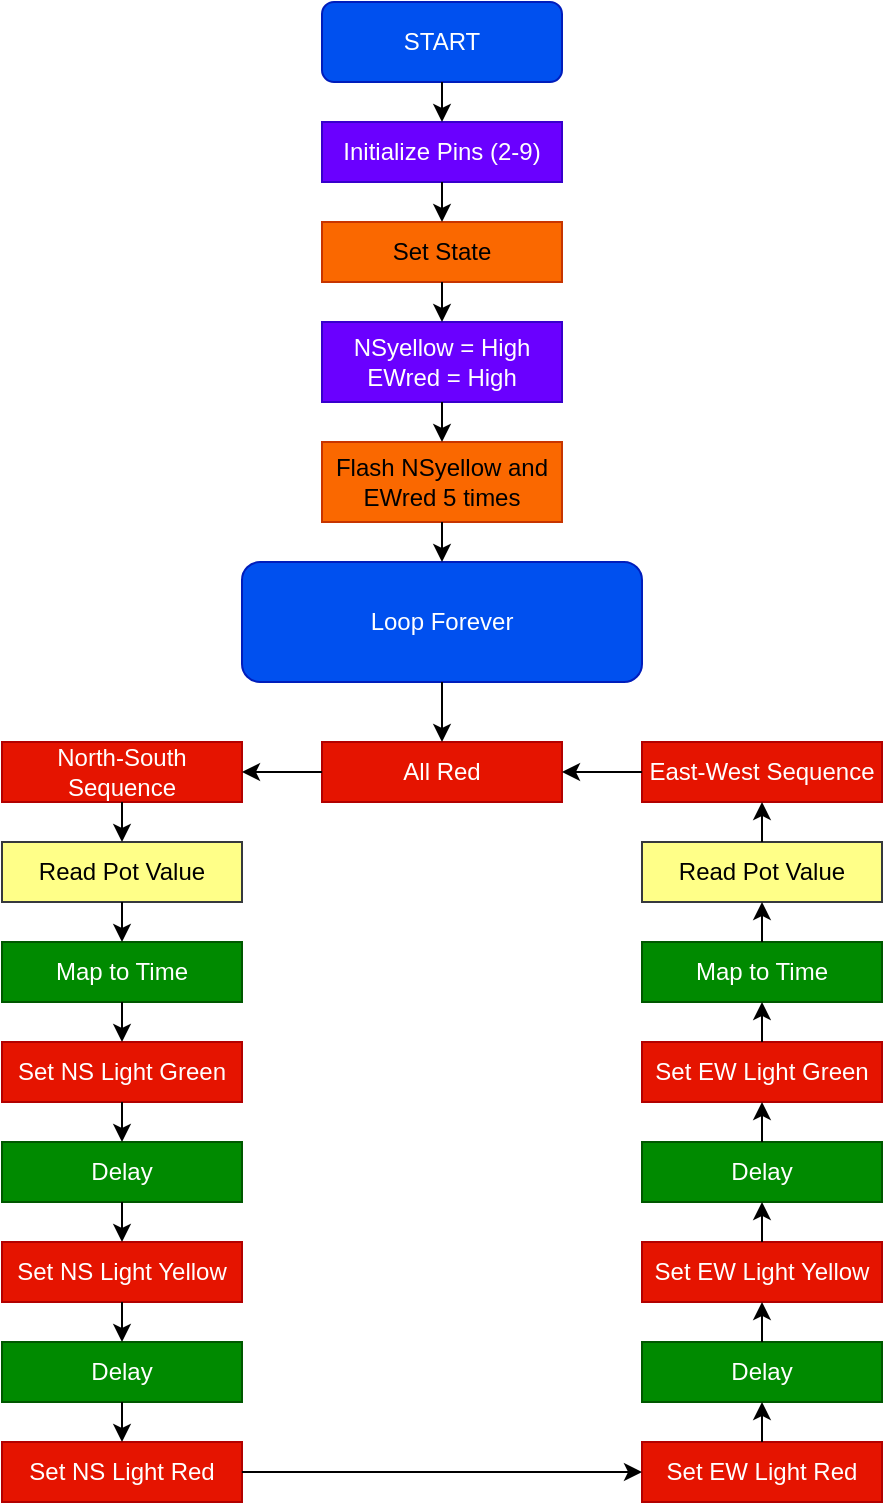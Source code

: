 <mxfile version="26.2.13">
  <diagram name="Page-1" id="9e-6tXHKVPWauVvvJrTg">
    <mxGraphModel dx="1723" dy="919" grid="1" gridSize="10" guides="1" tooltips="1" connect="1" arrows="1" fold="1" page="1" pageScale="1" pageWidth="850" pageHeight="1100" math="0" shadow="0">
      <root>
        <mxCell id="0" />
        <mxCell id="1" parent="0" />
        <mxCell id="PxuXyQk_tDzH4OVLwdhl-1" value="START" style="rounded=1;whiteSpace=wrap;html=1;fillColor=#0050ef;fontColor=#ffffff;strokeColor=#001DBC;" vertex="1" parent="1">
          <mxGeometry x="340" y="20" width="120" height="40" as="geometry" />
        </mxCell>
        <mxCell id="PxuXyQk_tDzH4OVLwdhl-2" value="Initialize Pins (2-9)" style="rounded=0;whiteSpace=wrap;html=1;fillColor=#6a00ff;fontColor=#ffffff;strokeColor=#3700CC;" vertex="1" parent="1">
          <mxGeometry x="340" y="80" width="120" height="30" as="geometry" />
        </mxCell>
        <mxCell id="PxuXyQk_tDzH4OVLwdhl-3" value="Set State" style="rounded=0;whiteSpace=wrap;html=1;fillColor=#fa6800;strokeColor=#C73500;fontColor=#000000;" vertex="1" parent="1">
          <mxGeometry x="340" y="130" width="120" height="30" as="geometry" />
        </mxCell>
        <mxCell id="PxuXyQk_tDzH4OVLwdhl-4" value="NSyellow = High&lt;div&gt;EWred = High&lt;/div&gt;" style="rounded=0;whiteSpace=wrap;html=1;fillColor=#6a00ff;fontColor=#ffffff;strokeColor=#3700CC;" vertex="1" parent="1">
          <mxGeometry x="340" y="180" width="120" height="40" as="geometry" />
        </mxCell>
        <mxCell id="PxuXyQk_tDzH4OVLwdhl-5" value="Flash NSyellow and EWred 5 times" style="rounded=0;whiteSpace=wrap;html=1;fillColor=#fa6800;fontColor=#000000;strokeColor=#C73500;" vertex="1" parent="1">
          <mxGeometry x="340" y="240" width="120" height="40" as="geometry" />
        </mxCell>
        <mxCell id="PxuXyQk_tDzH4OVLwdhl-6" value="Loop Forever" style="rounded=1;whiteSpace=wrap;html=1;fillColor=#0050ef;fontColor=#ffffff;strokeColor=#001DBC;" vertex="1" parent="1">
          <mxGeometry x="300" y="300" width="200" height="60" as="geometry" />
        </mxCell>
        <mxCell id="PxuXyQk_tDzH4OVLwdhl-7" value="North-South Sequence" style="rounded=0;whiteSpace=wrap;html=1;fillColor=#e51400;fontColor=#ffffff;strokeColor=#B20000;" vertex="1" parent="1">
          <mxGeometry x="180" y="390" width="120" height="30" as="geometry" />
        </mxCell>
        <mxCell id="PxuXyQk_tDzH4OVLwdhl-8" value="Read Pot Value" style="rounded=0;whiteSpace=wrap;html=1;fillColor=light-dark(#FFFF88,#FFFF66);strokeColor=light-dark(#36393D,#000000);fontColor=light-dark(#000000,#000000);" vertex="1" parent="1">
          <mxGeometry x="180" y="440" width="120" height="30" as="geometry" />
        </mxCell>
        <mxCell id="PxuXyQk_tDzH4OVLwdhl-9" value="Set NS Light Green" style="rounded=0;whiteSpace=wrap;html=1;fillColor=light-dark(#E51400,#FFFF66);fontColor=#ffffff;strokeColor=#B20000;" vertex="1" parent="1">
          <mxGeometry x="180" y="540" width="120" height="30" as="geometry" />
        </mxCell>
        <mxCell id="PxuXyQk_tDzH4OVLwdhl-10" value="Map to Time" style="rounded=0;whiteSpace=wrap;html=1;fillColor=#008a00;fontColor=#ffffff;strokeColor=#005700;" vertex="1" parent="1">
          <mxGeometry x="180" y="490" width="120" height="30" as="geometry" />
        </mxCell>
        <mxCell id="PxuXyQk_tDzH4OVLwdhl-11" value="Set NS Light Red" style="rounded=0;whiteSpace=wrap;html=1;fillColor=light-dark(#E51400,#FFFF66);fontColor=#ffffff;strokeColor=#B20000;" vertex="1" parent="1">
          <mxGeometry x="180" y="740" width="120" height="30" as="geometry" />
        </mxCell>
        <mxCell id="PxuXyQk_tDzH4OVLwdhl-12" value="Delay" style="rounded=0;whiteSpace=wrap;html=1;fillColor=#008a00;fontColor=#ffffff;strokeColor=#005700;" vertex="1" parent="1">
          <mxGeometry x="180" y="690" width="120" height="30" as="geometry" />
        </mxCell>
        <mxCell id="PxuXyQk_tDzH4OVLwdhl-13" value="Set NS Light Yellow" style="rounded=0;whiteSpace=wrap;html=1;fillColor=light-dark(#E51400,#FFFF66);fontColor=#ffffff;strokeColor=#B20000;" vertex="1" parent="1">
          <mxGeometry x="180" y="640" width="120" height="30" as="geometry" />
        </mxCell>
        <mxCell id="PxuXyQk_tDzH4OVLwdhl-14" value="Delay" style="rounded=0;whiteSpace=wrap;html=1;fillColor=#008a00;fontColor=#ffffff;strokeColor=#005700;" vertex="1" parent="1">
          <mxGeometry x="180" y="590" width="120" height="30" as="geometry" />
        </mxCell>
        <mxCell id="PxuXyQk_tDzH4OVLwdhl-15" value="All Red" style="rounded=0;whiteSpace=wrap;html=1;fillColor=#e51400;fontColor=#ffffff;strokeColor=#B20000;" vertex="1" parent="1">
          <mxGeometry x="340" y="390" width="120" height="30" as="geometry" />
        </mxCell>
        <mxCell id="PxuXyQk_tDzH4OVLwdhl-16" value="East-West Sequence" style="rounded=0;whiteSpace=wrap;html=1;fillColor=#e51400;fontColor=#ffffff;strokeColor=#B20000;" vertex="1" parent="1">
          <mxGeometry x="500" y="390" width="120" height="30" as="geometry" />
        </mxCell>
        <mxCell id="PxuXyQk_tDzH4OVLwdhl-17" value="Read Pot Value" style="rounded=0;whiteSpace=wrap;html=1;fillColor=light-dark(#FFFF88,#FFFF66);strokeColor=light-dark(#36393D,#000000);fontColor=light-dark(#000000,#000000);" vertex="1" parent="1">
          <mxGeometry x="500" y="440" width="120" height="30" as="geometry" />
        </mxCell>
        <mxCell id="PxuXyQk_tDzH4OVLwdhl-18" value="Set EW Light Green" style="rounded=0;whiteSpace=wrap;html=1;fillColor=light-dark(#E51400,#FFFF66);fontColor=#ffffff;strokeColor=#B20000;" vertex="1" parent="1">
          <mxGeometry x="500" y="540" width="120" height="30" as="geometry" />
        </mxCell>
        <mxCell id="PxuXyQk_tDzH4OVLwdhl-19" value="Map to Time" style="rounded=0;whiteSpace=wrap;html=1;fillColor=#008a00;fontColor=#ffffff;strokeColor=#005700;" vertex="1" parent="1">
          <mxGeometry x="500" y="490" width="120" height="30" as="geometry" />
        </mxCell>
        <mxCell id="PxuXyQk_tDzH4OVLwdhl-20" value="Set EW Light Red" style="rounded=0;whiteSpace=wrap;html=1;fillColor=light-dark(#E51400,#FFFF66);fontColor=#ffffff;strokeColor=#B20000;" vertex="1" parent="1">
          <mxGeometry x="500" y="740" width="120" height="30" as="geometry" />
        </mxCell>
        <mxCell id="PxuXyQk_tDzH4OVLwdhl-21" value="Delay" style="rounded=0;whiteSpace=wrap;html=1;fillColor=#008a00;fontColor=#ffffff;strokeColor=#005700;" vertex="1" parent="1">
          <mxGeometry x="500" y="690" width="120" height="30" as="geometry" />
        </mxCell>
        <mxCell id="PxuXyQk_tDzH4OVLwdhl-22" value="Set EW Light Yellow" style="rounded=0;whiteSpace=wrap;html=1;fillColor=light-dark(#E51400,#FFFF66);fontColor=#ffffff;strokeColor=#B20000;" vertex="1" parent="1">
          <mxGeometry x="500" y="640" width="120" height="30" as="geometry" />
        </mxCell>
        <mxCell id="PxuXyQk_tDzH4OVLwdhl-23" value="Delay" style="rounded=0;whiteSpace=wrap;html=1;fillColor=#008a00;fontColor=#ffffff;strokeColor=#005700;" vertex="1" parent="1">
          <mxGeometry x="500" y="590" width="120" height="30" as="geometry" />
        </mxCell>
        <mxCell id="PxuXyQk_tDzH4OVLwdhl-25" value="" style="endArrow=classic;html=1;rounded=0;exitX=0.5;exitY=1;exitDx=0;exitDy=0;" edge="1" parent="1" source="PxuXyQk_tDzH4OVLwdhl-1" target="PxuXyQk_tDzH4OVLwdhl-2">
          <mxGeometry width="50" height="50" relative="1" as="geometry">
            <mxPoint x="400" y="590" as="sourcePoint" />
            <mxPoint x="400" y="250" as="targetPoint" />
          </mxGeometry>
        </mxCell>
        <mxCell id="PxuXyQk_tDzH4OVLwdhl-26" value="" style="endArrow=classic;html=1;rounded=0;exitX=0.5;exitY=1;exitDx=0;exitDy=0;entryX=0.5;entryY=0;entryDx=0;entryDy=0;" edge="1" parent="1" source="PxuXyQk_tDzH4OVLwdhl-2" target="PxuXyQk_tDzH4OVLwdhl-3">
          <mxGeometry width="50" height="50" relative="1" as="geometry">
            <mxPoint x="400" y="180" as="sourcePoint" />
            <mxPoint x="450" y="130" as="targetPoint" />
          </mxGeometry>
        </mxCell>
        <mxCell id="PxuXyQk_tDzH4OVLwdhl-27" value="" style="endArrow=classic;html=1;rounded=0;exitX=0.5;exitY=1;exitDx=0;exitDy=0;exitPerimeter=0;entryX=0.5;entryY=0;entryDx=0;entryDy=0;" edge="1" parent="1" source="PxuXyQk_tDzH4OVLwdhl-3" target="PxuXyQk_tDzH4OVLwdhl-4">
          <mxGeometry width="50" height="50" relative="1" as="geometry">
            <mxPoint x="400" y="180" as="sourcePoint" />
            <mxPoint x="450" y="130" as="targetPoint" />
          </mxGeometry>
        </mxCell>
        <mxCell id="PxuXyQk_tDzH4OVLwdhl-28" value="" style="endArrow=classic;html=1;rounded=0;exitX=0.5;exitY=1;exitDx=0;exitDy=0;entryX=0.5;entryY=0;entryDx=0;entryDy=0;" edge="1" parent="1" source="PxuXyQk_tDzH4OVLwdhl-4" target="PxuXyQk_tDzH4OVLwdhl-5">
          <mxGeometry width="50" height="50" relative="1" as="geometry">
            <mxPoint x="400" y="180" as="sourcePoint" />
            <mxPoint x="450" y="130" as="targetPoint" />
          </mxGeometry>
        </mxCell>
        <mxCell id="PxuXyQk_tDzH4OVLwdhl-29" value="" style="endArrow=classic;html=1;rounded=0;" edge="1" parent="1" target="PxuXyQk_tDzH4OVLwdhl-6">
          <mxGeometry width="50" height="50" relative="1" as="geometry">
            <mxPoint x="400" y="280" as="sourcePoint" />
            <mxPoint x="450" y="290" as="targetPoint" />
          </mxGeometry>
        </mxCell>
        <mxCell id="PxuXyQk_tDzH4OVLwdhl-30" value="" style="endArrow=classic;html=1;rounded=0;exitX=0.5;exitY=1;exitDx=0;exitDy=0;entryX=0.5;entryY=0;entryDx=0;entryDy=0;" edge="1" parent="1" source="PxuXyQk_tDzH4OVLwdhl-6" target="PxuXyQk_tDzH4OVLwdhl-15">
          <mxGeometry width="50" height="50" relative="1" as="geometry">
            <mxPoint x="400" y="420" as="sourcePoint" />
            <mxPoint x="450" y="370" as="targetPoint" />
          </mxGeometry>
        </mxCell>
        <mxCell id="PxuXyQk_tDzH4OVLwdhl-31" value="" style="endArrow=classic;html=1;rounded=0;exitX=0;exitY=0.5;exitDx=0;exitDy=0;entryX=1;entryY=0.5;entryDx=0;entryDy=0;" edge="1" parent="1" source="PxuXyQk_tDzH4OVLwdhl-15" target="PxuXyQk_tDzH4OVLwdhl-7">
          <mxGeometry width="50" height="50" relative="1" as="geometry">
            <mxPoint x="400" y="420" as="sourcePoint" />
            <mxPoint x="450" y="370" as="targetPoint" />
          </mxGeometry>
        </mxCell>
        <mxCell id="PxuXyQk_tDzH4OVLwdhl-32" value="" style="endArrow=classic;html=1;rounded=0;exitX=0.5;exitY=1;exitDx=0;exitDy=0;entryX=0.5;entryY=0;entryDx=0;entryDy=0;" edge="1" parent="1" source="PxuXyQk_tDzH4OVLwdhl-7" target="PxuXyQk_tDzH4OVLwdhl-8">
          <mxGeometry width="50" height="50" relative="1" as="geometry">
            <mxPoint x="400" y="420" as="sourcePoint" />
            <mxPoint x="450" y="370" as="targetPoint" />
          </mxGeometry>
        </mxCell>
        <mxCell id="PxuXyQk_tDzH4OVLwdhl-33" value="" style="endArrow=classic;html=1;rounded=0;exitX=0.5;exitY=1;exitDx=0;exitDy=0;entryX=0.5;entryY=0;entryDx=0;entryDy=0;" edge="1" parent="1" source="PxuXyQk_tDzH4OVLwdhl-8" target="PxuXyQk_tDzH4OVLwdhl-10">
          <mxGeometry width="50" height="50" relative="1" as="geometry">
            <mxPoint x="400" y="420" as="sourcePoint" />
            <mxPoint x="450" y="370" as="targetPoint" />
          </mxGeometry>
        </mxCell>
        <mxCell id="PxuXyQk_tDzH4OVLwdhl-34" value="" style="endArrow=classic;html=1;rounded=0;exitX=0;exitY=0.5;exitDx=0;exitDy=0;entryX=1;entryY=0.5;entryDx=0;entryDy=0;" edge="1" parent="1" source="PxuXyQk_tDzH4OVLwdhl-16" target="PxuXyQk_tDzH4OVLwdhl-15">
          <mxGeometry width="50" height="50" relative="1" as="geometry">
            <mxPoint x="400" y="580" as="sourcePoint" />
            <mxPoint x="450" y="530" as="targetPoint" />
          </mxGeometry>
        </mxCell>
        <mxCell id="PxuXyQk_tDzH4OVLwdhl-35" value="" style="endArrow=classic;html=1;rounded=0;exitX=0.5;exitY=0;exitDx=0;exitDy=0;entryX=0.5;entryY=1;entryDx=0;entryDy=0;" edge="1" parent="1" source="PxuXyQk_tDzH4OVLwdhl-17" target="PxuXyQk_tDzH4OVLwdhl-16">
          <mxGeometry width="50" height="50" relative="1" as="geometry">
            <mxPoint x="400" y="580" as="sourcePoint" />
            <mxPoint x="450" y="530" as="targetPoint" />
          </mxGeometry>
        </mxCell>
        <mxCell id="PxuXyQk_tDzH4OVLwdhl-36" value="" style="endArrow=classic;html=1;rounded=0;exitX=0.5;exitY=1;exitDx=0;exitDy=0;entryX=0.5;entryY=0;entryDx=0;entryDy=0;" edge="1" parent="1" source="PxuXyQk_tDzH4OVLwdhl-10" target="PxuXyQk_tDzH4OVLwdhl-9">
          <mxGeometry width="50" height="50" relative="1" as="geometry">
            <mxPoint x="400" y="580" as="sourcePoint" />
            <mxPoint x="450" y="530" as="targetPoint" />
          </mxGeometry>
        </mxCell>
        <mxCell id="PxuXyQk_tDzH4OVLwdhl-37" value="" style="endArrow=classic;html=1;rounded=0;exitX=0.5;exitY=1;exitDx=0;exitDy=0;entryX=0.5;entryY=0;entryDx=0;entryDy=0;" edge="1" parent="1" source="PxuXyQk_tDzH4OVLwdhl-9" target="PxuXyQk_tDzH4OVLwdhl-14">
          <mxGeometry width="50" height="50" relative="1" as="geometry">
            <mxPoint x="400" y="580" as="sourcePoint" />
            <mxPoint x="450" y="530" as="targetPoint" />
          </mxGeometry>
        </mxCell>
        <mxCell id="PxuXyQk_tDzH4OVLwdhl-38" value="" style="endArrow=classic;html=1;rounded=0;exitX=0.5;exitY=0;exitDx=0;exitDy=0;entryX=0.5;entryY=1;entryDx=0;entryDy=0;" edge="1" parent="1" source="PxuXyQk_tDzH4OVLwdhl-19" target="PxuXyQk_tDzH4OVLwdhl-17">
          <mxGeometry width="50" height="50" relative="1" as="geometry">
            <mxPoint x="400" y="580" as="sourcePoint" />
            <mxPoint x="450" y="530" as="targetPoint" />
          </mxGeometry>
        </mxCell>
        <mxCell id="PxuXyQk_tDzH4OVLwdhl-39" value="" style="endArrow=classic;html=1;rounded=0;exitX=0.5;exitY=0;exitDx=0;exitDy=0;entryX=0.5;entryY=1;entryDx=0;entryDy=0;" edge="1" parent="1" source="PxuXyQk_tDzH4OVLwdhl-18" target="PxuXyQk_tDzH4OVLwdhl-19">
          <mxGeometry width="50" height="50" relative="1" as="geometry">
            <mxPoint x="400" y="580" as="sourcePoint" />
            <mxPoint x="450" y="530" as="targetPoint" />
          </mxGeometry>
        </mxCell>
        <mxCell id="PxuXyQk_tDzH4OVLwdhl-40" value="" style="endArrow=classic;html=1;rounded=0;exitX=0.5;exitY=0;exitDx=0;exitDy=0;entryX=0.5;entryY=1;entryDx=0;entryDy=0;" edge="1" parent="1" source="PxuXyQk_tDzH4OVLwdhl-23" target="PxuXyQk_tDzH4OVLwdhl-18">
          <mxGeometry width="50" height="50" relative="1" as="geometry">
            <mxPoint x="400" y="660" as="sourcePoint" />
            <mxPoint x="450" y="610" as="targetPoint" />
          </mxGeometry>
        </mxCell>
        <mxCell id="PxuXyQk_tDzH4OVLwdhl-41" value="" style="endArrow=classic;html=1;rounded=0;exitX=0.5;exitY=1;exitDx=0;exitDy=0;entryX=0.5;entryY=0;entryDx=0;entryDy=0;" edge="1" parent="1" source="PxuXyQk_tDzH4OVLwdhl-14" target="PxuXyQk_tDzH4OVLwdhl-13">
          <mxGeometry width="50" height="50" relative="1" as="geometry">
            <mxPoint x="400" y="660" as="sourcePoint" />
            <mxPoint x="450" y="610" as="targetPoint" />
          </mxGeometry>
        </mxCell>
        <mxCell id="PxuXyQk_tDzH4OVLwdhl-42" value="" style="endArrow=classic;html=1;rounded=0;exitX=0.5;exitY=0;exitDx=0;exitDy=0;entryX=0.5;entryY=1;entryDx=0;entryDy=0;" edge="1" parent="1" source="PxuXyQk_tDzH4OVLwdhl-22" target="PxuXyQk_tDzH4OVLwdhl-23">
          <mxGeometry width="50" height="50" relative="1" as="geometry">
            <mxPoint x="400" y="660" as="sourcePoint" />
            <mxPoint x="450" y="610" as="targetPoint" />
          </mxGeometry>
        </mxCell>
        <mxCell id="PxuXyQk_tDzH4OVLwdhl-43" value="" style="endArrow=classic;html=1;rounded=0;exitX=0.5;exitY=1;exitDx=0;exitDy=0;entryX=0.5;entryY=0;entryDx=0;entryDy=0;" edge="1" parent="1" source="PxuXyQk_tDzH4OVLwdhl-13" target="PxuXyQk_tDzH4OVLwdhl-12">
          <mxGeometry width="50" height="50" relative="1" as="geometry">
            <mxPoint x="400" y="660" as="sourcePoint" />
            <mxPoint x="450" y="610" as="targetPoint" />
          </mxGeometry>
        </mxCell>
        <mxCell id="PxuXyQk_tDzH4OVLwdhl-44" value="" style="endArrow=classic;html=1;rounded=0;exitX=0.5;exitY=0;exitDx=0;exitDy=0;entryX=0.5;entryY=1;entryDx=0;entryDy=0;" edge="1" parent="1" source="PxuXyQk_tDzH4OVLwdhl-21" target="PxuXyQk_tDzH4OVLwdhl-22">
          <mxGeometry width="50" height="50" relative="1" as="geometry">
            <mxPoint x="400" y="660" as="sourcePoint" />
            <mxPoint x="450" y="610" as="targetPoint" />
          </mxGeometry>
        </mxCell>
        <mxCell id="PxuXyQk_tDzH4OVLwdhl-45" value="" style="endArrow=classic;html=1;rounded=0;exitX=0.5;exitY=1;exitDx=0;exitDy=0;entryX=0.5;entryY=0;entryDx=0;entryDy=0;" edge="1" parent="1" source="PxuXyQk_tDzH4OVLwdhl-12" target="PxuXyQk_tDzH4OVLwdhl-11">
          <mxGeometry width="50" height="50" relative="1" as="geometry">
            <mxPoint x="400" y="660" as="sourcePoint" />
            <mxPoint x="450" y="610" as="targetPoint" />
          </mxGeometry>
        </mxCell>
        <mxCell id="PxuXyQk_tDzH4OVLwdhl-46" value="" style="endArrow=classic;html=1;rounded=0;exitX=0.5;exitY=0;exitDx=0;exitDy=0;entryX=0.5;entryY=1;entryDx=0;entryDy=0;" edge="1" parent="1" source="PxuXyQk_tDzH4OVLwdhl-20" target="PxuXyQk_tDzH4OVLwdhl-21">
          <mxGeometry width="50" height="50" relative="1" as="geometry">
            <mxPoint x="400" y="660" as="sourcePoint" />
            <mxPoint x="450" y="610" as="targetPoint" />
          </mxGeometry>
        </mxCell>
        <mxCell id="PxuXyQk_tDzH4OVLwdhl-47" value="" style="endArrow=classic;html=1;rounded=0;exitX=1;exitY=0.5;exitDx=0;exitDy=0;entryX=0;entryY=0.5;entryDx=0;entryDy=0;" edge="1" parent="1" source="PxuXyQk_tDzH4OVLwdhl-11" target="PxuXyQk_tDzH4OVLwdhl-20">
          <mxGeometry width="50" height="50" relative="1" as="geometry">
            <mxPoint x="400" y="660" as="sourcePoint" />
            <mxPoint x="450" y="610" as="targetPoint" />
          </mxGeometry>
        </mxCell>
      </root>
    </mxGraphModel>
  </diagram>
</mxfile>
